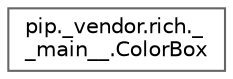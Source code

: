 digraph "Graphical Class Hierarchy"
{
 // LATEX_PDF_SIZE
  bgcolor="transparent";
  edge [fontname=Helvetica,fontsize=10,labelfontname=Helvetica,labelfontsize=10];
  node [fontname=Helvetica,fontsize=10,shape=box,height=0.2,width=0.4];
  rankdir="LR";
  Node0 [id="Node000000",label="pip._vendor.rich._\l_main__.ColorBox",height=0.2,width=0.4,color="grey40", fillcolor="white", style="filled",URL="$classpip_1_1__vendor_1_1rich_1_1____main_____1_1_color_box.html",tooltip=" "];
}

